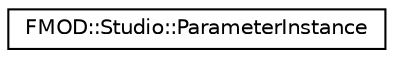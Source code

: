 digraph "Graphical Class Hierarchy"
{
  edge [fontname="Helvetica",fontsize="10",labelfontname="Helvetica",labelfontsize="10"];
  node [fontname="Helvetica",fontsize="10",shape=record];
  rankdir="LR";
  Node1 [label="FMOD::Studio::ParameterInstance",height=0.2,width=0.4,color="black", fillcolor="white", style="filled",URL="$class_f_m_o_d_1_1_studio_1_1_parameter_instance.html"];
}
